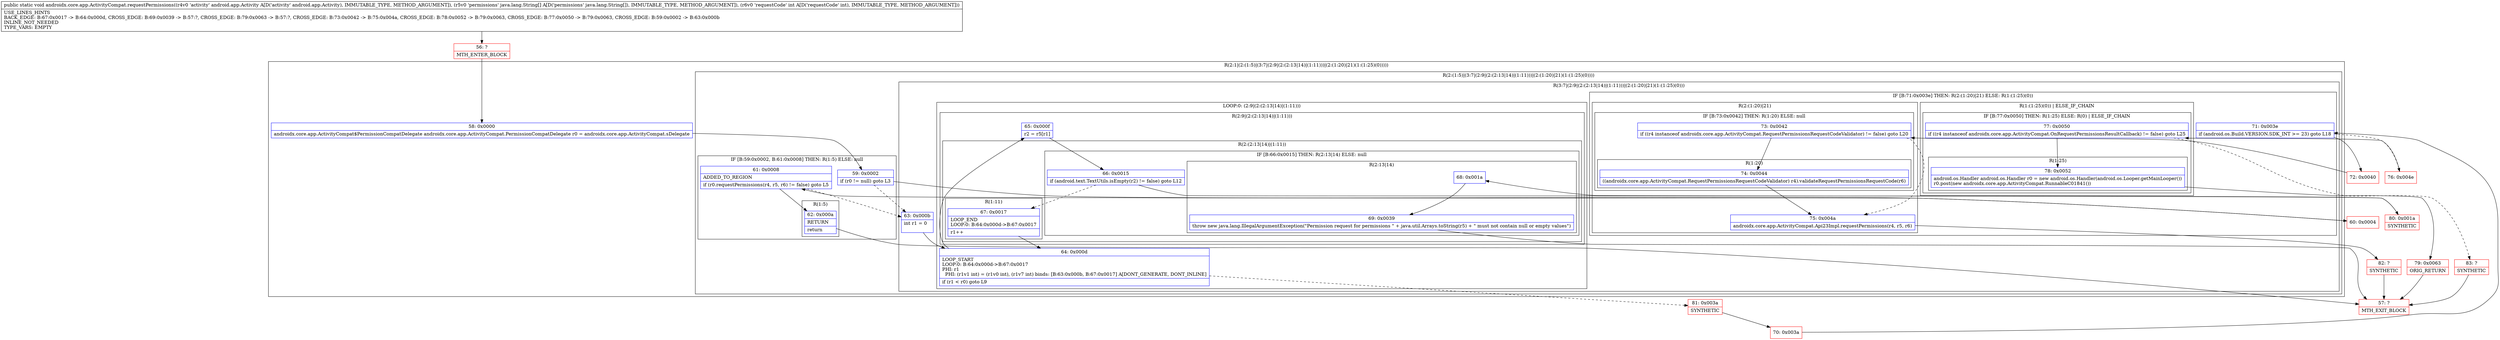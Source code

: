 digraph "CFG forandroidx.core.app.ActivityCompat.requestPermissions(Landroid\/app\/Activity;[Ljava\/lang\/String;I)V" {
subgraph cluster_Region_1470856581 {
label = "R(2:1|(2:(1:5)|(3:7|(2:9|(2:(2:13|14)|(1:11)))|(2:(1:20)|21)(1:(1:25)(0)))))";
node [shape=record,color=blue];
Node_58 [shape=record,label="{58\:\ 0x0000|androidx.core.app.ActivityCompat$PermissionCompatDelegate androidx.core.app.ActivityCompat.PermissionCompatDelegate r0 = androidx.core.app.ActivityCompat.sDelegate\l}"];
subgraph cluster_Region_1164813104 {
label = "R(2:(1:5)|(3:7|(2:9|(2:(2:13|14)|(1:11)))|(2:(1:20)|21)(1:(1:25)(0))))";
node [shape=record,color=blue];
subgraph cluster_IfRegion_1208042627 {
label = "IF [B:59:0x0002, B:61:0x0008] THEN: R(1:5) ELSE: null";
node [shape=record,color=blue];
Node_59 [shape=record,label="{59\:\ 0x0002|if (r0 != null) goto L3\l}"];
Node_61 [shape=record,label="{61\:\ 0x0008|ADDED_TO_REGION\l|if (r0.requestPermissions(r4, r5, r6) != false) goto L5\l}"];
subgraph cluster_Region_492633370 {
label = "R(1:5)";
node [shape=record,color=blue];
Node_62 [shape=record,label="{62\:\ 0x000a|RETURN\l|return\l}"];
}
}
subgraph cluster_Region_778988253 {
label = "R(3:7|(2:9|(2:(2:13|14)|(1:11)))|(2:(1:20)|21)(1:(1:25)(0)))";
node [shape=record,color=blue];
Node_63 [shape=record,label="{63\:\ 0x000b|int r1 = 0\l\l}"];
subgraph cluster_LoopRegion_373403277 {
label = "LOOP:0: (2:9|(2:(2:13|14)|(1:11)))";
node [shape=record,color=blue];
Node_64 [shape=record,label="{64\:\ 0x000d|LOOP_START\lLOOP:0: B:64:0x000d\-\>B:67:0x0017\lPHI: r1 \l  PHI: (r1v1 int) = (r1v0 int), (r1v7 int) binds: [B:63:0x000b, B:67:0x0017] A[DONT_GENERATE, DONT_INLINE]\l|if (r1 \< r0) goto L9\l}"];
subgraph cluster_Region_135982531 {
label = "R(2:9|(2:(2:13|14)|(1:11)))";
node [shape=record,color=blue];
Node_65 [shape=record,label="{65\:\ 0x000f|r2 = r5[r1]\l}"];
subgraph cluster_Region_2104764152 {
label = "R(2:(2:13|14)|(1:11))";
node [shape=record,color=blue];
subgraph cluster_IfRegion_1428717125 {
label = "IF [B:66:0x0015] THEN: R(2:13|14) ELSE: null";
node [shape=record,color=blue];
Node_66 [shape=record,label="{66\:\ 0x0015|if (android.text.TextUtils.isEmpty(r2) != false) goto L12\l}"];
subgraph cluster_Region_795274711 {
label = "R(2:13|14)";
node [shape=record,color=blue];
Node_68 [shape=record,label="{68\:\ 0x001a}"];
Node_69 [shape=record,label="{69\:\ 0x0039|throw new java.lang.IllegalArgumentException(\"Permission request for permissions \" + java.util.Arrays.toString(r5) + \" must not contain null or empty values\")\l}"];
}
}
subgraph cluster_Region_80870928 {
label = "R(1:11)";
node [shape=record,color=blue];
Node_67 [shape=record,label="{67\:\ 0x0017|LOOP_END\lLOOP:0: B:64:0x000d\-\>B:67:0x0017\l|r1++\l}"];
}
}
}
}
subgraph cluster_IfRegion_885525360 {
label = "IF [B:71:0x003e] THEN: R(2:(1:20)|21) ELSE: R(1:(1:25)(0))";
node [shape=record,color=blue];
Node_71 [shape=record,label="{71\:\ 0x003e|if (android.os.Build.VERSION.SDK_INT \>= 23) goto L18\l}"];
subgraph cluster_Region_1750575351 {
label = "R(2:(1:20)|21)";
node [shape=record,color=blue];
subgraph cluster_IfRegion_2124102126 {
label = "IF [B:73:0x0042] THEN: R(1:20) ELSE: null";
node [shape=record,color=blue];
Node_73 [shape=record,label="{73\:\ 0x0042|if ((r4 instanceof androidx.core.app.ActivityCompat.RequestPermissionsRequestCodeValidator) != false) goto L20\l}"];
subgraph cluster_Region_1712028607 {
label = "R(1:20)";
node [shape=record,color=blue];
Node_74 [shape=record,label="{74\:\ 0x0044|((androidx.core.app.ActivityCompat.RequestPermissionsRequestCodeValidator) r4).validateRequestPermissionsRequestCode(r6)\l}"];
}
}
Node_75 [shape=record,label="{75\:\ 0x004a|androidx.core.app.ActivityCompat.Api23Impl.requestPermissions(r4, r5, r6)\l}"];
}
subgraph cluster_Region_317484933 {
label = "R(1:(1:25)(0)) | ELSE_IF_CHAIN\l";
node [shape=record,color=blue];
subgraph cluster_IfRegion_1202285887 {
label = "IF [B:77:0x0050] THEN: R(1:25) ELSE: R(0) | ELSE_IF_CHAIN\l";
node [shape=record,color=blue];
Node_77 [shape=record,label="{77\:\ 0x0050|if ((r4 instanceof androidx.core.app.ActivityCompat.OnRequestPermissionsResultCallback) != false) goto L25\l}"];
subgraph cluster_Region_1177982805 {
label = "R(1:25)";
node [shape=record,color=blue];
Node_78 [shape=record,label="{78\:\ 0x0052|android.os.Handler android.os.Handler r0 = new android.os.Handler(android.os.Looper.getMainLooper())\lr0.post(new androidx.core.app.ActivityCompat.RunnableC01841())\l}"];
}
subgraph cluster_Region_1624930413 {
label = "R(0)";
node [shape=record,color=blue];
}
}
}
}
}
}
}
Node_56 [shape=record,color=red,label="{56\:\ ?|MTH_ENTER_BLOCK\l}"];
Node_60 [shape=record,color=red,label="{60\:\ 0x0004}"];
Node_57 [shape=record,color=red,label="{57\:\ ?|MTH_EXIT_BLOCK\l}"];
Node_80 [shape=record,color=red,label="{80\:\ 0x001a|SYNTHETIC\l}"];
Node_81 [shape=record,color=red,label="{81\:\ 0x003a|SYNTHETIC\l}"];
Node_70 [shape=record,color=red,label="{70\:\ 0x003a}"];
Node_72 [shape=record,color=red,label="{72\:\ 0x0040}"];
Node_82 [shape=record,color=red,label="{82\:\ ?|SYNTHETIC\l}"];
Node_76 [shape=record,color=red,label="{76\:\ 0x004e}"];
Node_79 [shape=record,color=red,label="{79\:\ 0x0063|ORIG_RETURN\l}"];
Node_83 [shape=record,color=red,label="{83\:\ ?|SYNTHETIC\l}"];
MethodNode[shape=record,label="{public static void androidx.core.app.ActivityCompat.requestPermissions((r4v0 'activity' android.app.Activity A[D('activity' android.app.Activity), IMMUTABLE_TYPE, METHOD_ARGUMENT]), (r5v0 'permissions' java.lang.String[] A[D('permissions' java.lang.String[]), IMMUTABLE_TYPE, METHOD_ARGUMENT]), (r6v0 'requestCode' int A[D('requestCode' int), IMMUTABLE_TYPE, METHOD_ARGUMENT]))  | USE_LINES_HINTS\lBACK_EDGE: B:67:0x0017 \-\> B:64:0x000d, CROSS_EDGE: B:69:0x0039 \-\> B:57:?, CROSS_EDGE: B:79:0x0063 \-\> B:57:?, CROSS_EDGE: B:73:0x0042 \-\> B:75:0x004a, CROSS_EDGE: B:78:0x0052 \-\> B:79:0x0063, CROSS_EDGE: B:77:0x0050 \-\> B:79:0x0063, CROSS_EDGE: B:59:0x0002 \-\> B:63:0x000b\lINLINE_NOT_NEEDED\lTYPE_VARS: EMPTY\l}"];
MethodNode -> Node_56;Node_58 -> Node_59;
Node_59 -> Node_60;
Node_59 -> Node_63[style=dashed];
Node_61 -> Node_62;
Node_61 -> Node_63[style=dashed];
Node_62 -> Node_57;
Node_63 -> Node_64;
Node_64 -> Node_65;
Node_64 -> Node_81[style=dashed];
Node_65 -> Node_66;
Node_66 -> Node_67[style=dashed];
Node_66 -> Node_80;
Node_68 -> Node_69;
Node_69 -> Node_57;
Node_67 -> Node_64;
Node_71 -> Node_72;
Node_71 -> Node_76[style=dashed];
Node_73 -> Node_74;
Node_73 -> Node_75[style=dashed];
Node_74 -> Node_75;
Node_75 -> Node_82;
Node_77 -> Node_78;
Node_77 -> Node_83[style=dashed];
Node_78 -> Node_79;
Node_56 -> Node_58;
Node_60 -> Node_61;
Node_80 -> Node_68;
Node_81 -> Node_70;
Node_70 -> Node_71;
Node_72 -> Node_73;
Node_82 -> Node_57;
Node_76 -> Node_77;
Node_79 -> Node_57;
Node_83 -> Node_57;
}


